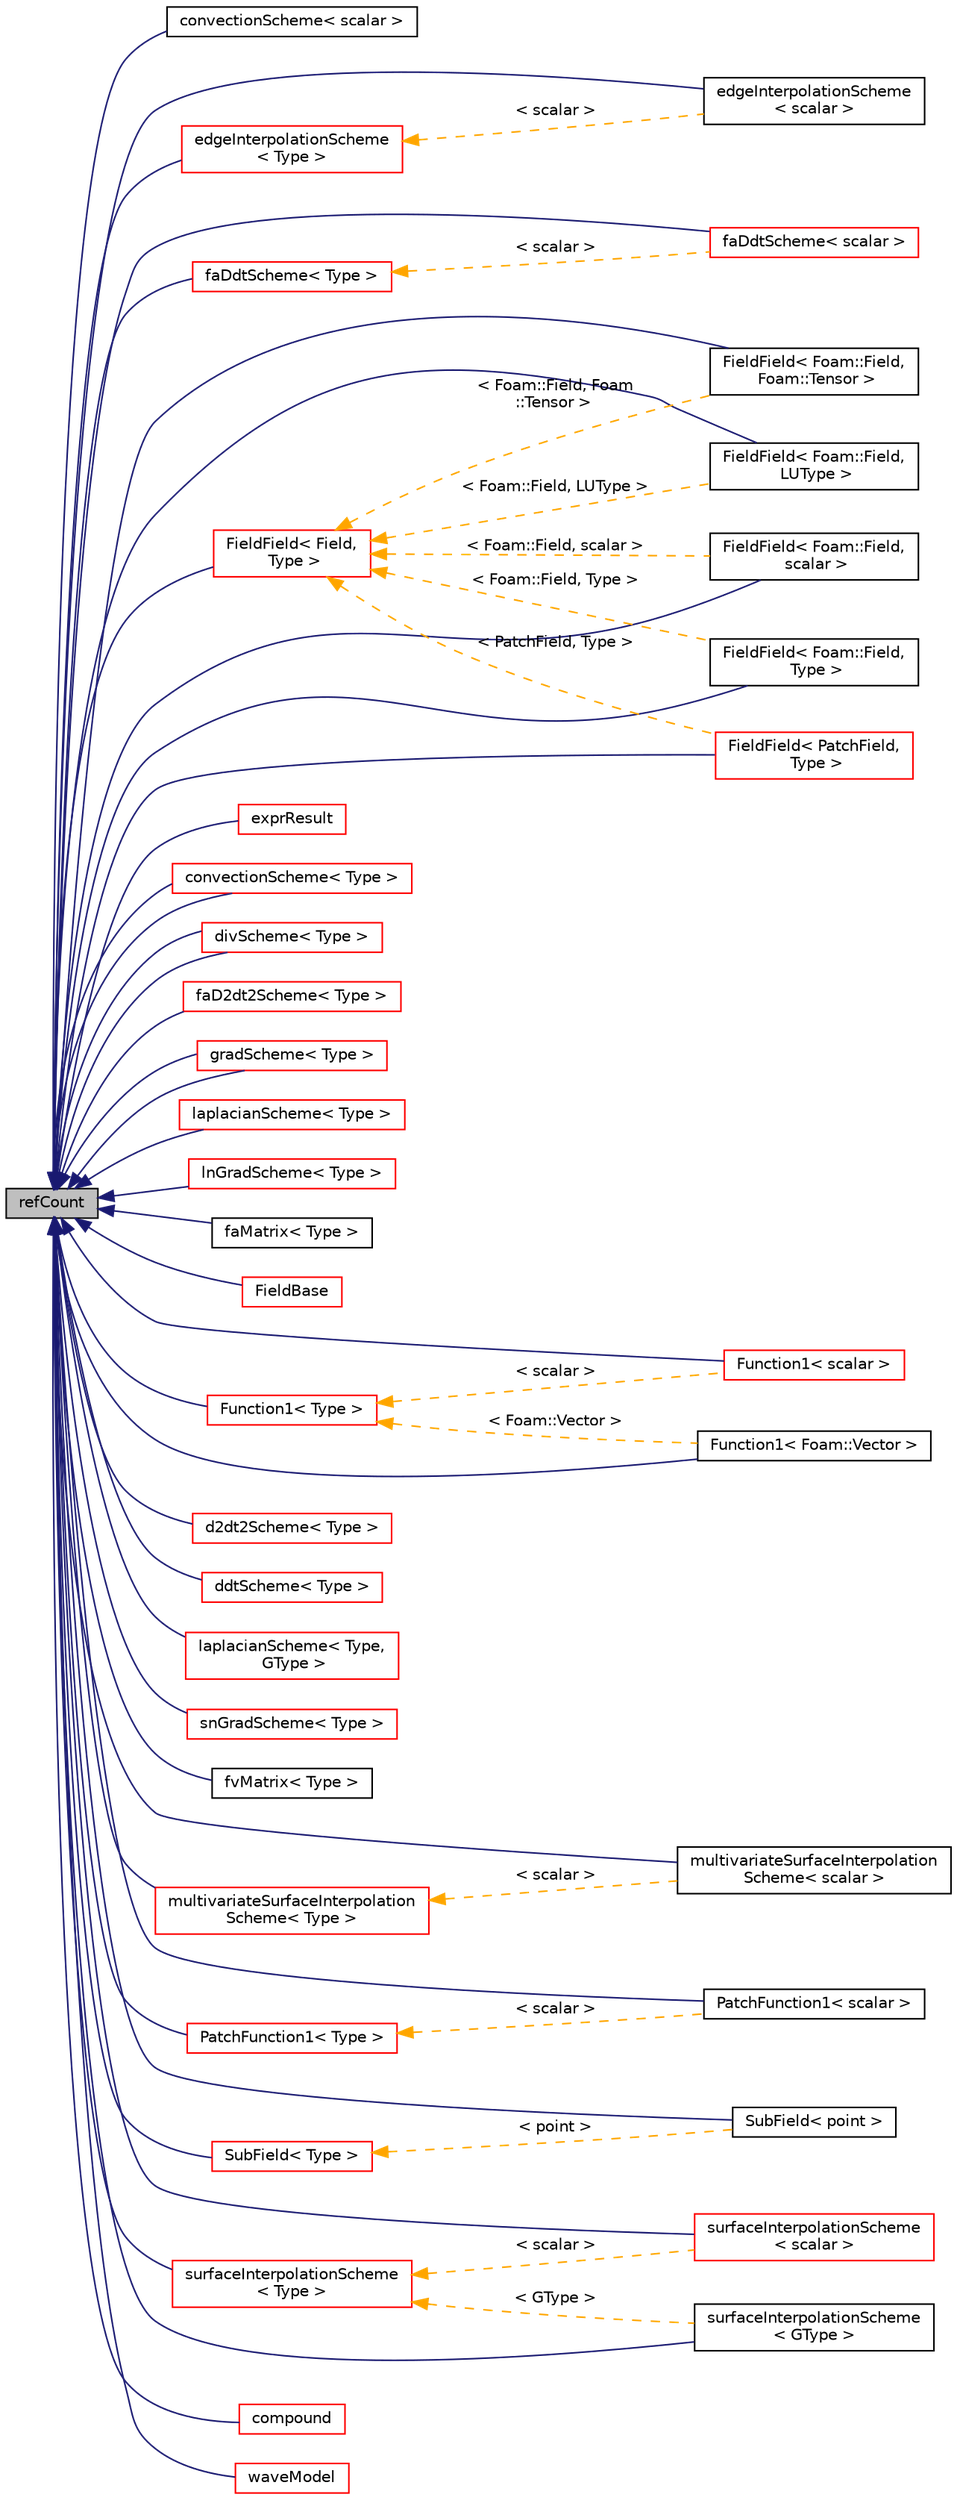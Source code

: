 digraph "refCount"
{
  bgcolor="transparent";
  edge [fontname="Helvetica",fontsize="10",labelfontname="Helvetica",labelfontsize="10"];
  node [fontname="Helvetica",fontsize="10",shape=record];
  rankdir="LR";
  Node1 [label="refCount",height=0.2,width=0.4,color="black", fillcolor="grey75", style="filled" fontcolor="black"];
  Node1 -> Node2 [dir="back",color="midnightblue",fontsize="10",style="solid",fontname="Helvetica"];
  Node2 [label="convectionScheme\< scalar \>",height=0.2,width=0.4,color="black",URL="$classFoam_1_1fv_1_1convectionScheme.html"];
  Node1 -> Node3 [dir="back",color="midnightblue",fontsize="10",style="solid",fontname="Helvetica"];
  Node3 [label="edgeInterpolationScheme\l\< scalar \>",height=0.2,width=0.4,color="black",URL="$classFoam_1_1edgeInterpolationScheme.html"];
  Node1 -> Node4 [dir="back",color="midnightblue",fontsize="10",style="solid",fontname="Helvetica"];
  Node4 [label="faDdtScheme\< scalar \>",height=0.2,width=0.4,color="red",URL="$classFoam_1_1fa_1_1faDdtScheme.html"];
  Node1 -> Node5 [dir="back",color="midnightblue",fontsize="10",style="solid",fontname="Helvetica"];
  Node5 [label="FieldField\< Foam::Field,\l Foam::Tensor \>",height=0.2,width=0.4,color="black",URL="$classFoam_1_1FieldField.html"];
  Node1 -> Node6 [dir="back",color="midnightblue",fontsize="10",style="solid",fontname="Helvetica"];
  Node6 [label="FieldField\< Foam::Field,\l LUType \>",height=0.2,width=0.4,color="black",URL="$classFoam_1_1FieldField.html"];
  Node1 -> Node7 [dir="back",color="midnightblue",fontsize="10",style="solid",fontname="Helvetica"];
  Node7 [label="FieldField\< Foam::Field,\l scalar \>",height=0.2,width=0.4,color="black",URL="$classFoam_1_1FieldField.html"];
  Node1 -> Node8 [dir="back",color="midnightblue",fontsize="10",style="solid",fontname="Helvetica"];
  Node8 [label="FieldField\< Foam::Field,\l Type \>",height=0.2,width=0.4,color="black",URL="$classFoam_1_1FieldField.html"];
  Node1 -> Node9 [dir="back",color="midnightblue",fontsize="10",style="solid",fontname="Helvetica"];
  Node9 [label="FieldField\< PatchField,\l Type \>",height=0.2,width=0.4,color="red",URL="$classFoam_1_1FieldField.html"];
  Node1 -> Node10 [dir="back",color="midnightblue",fontsize="10",style="solid",fontname="Helvetica"];
  Node10 [label="edgeInterpolationScheme\l\< Type \>",height=0.2,width=0.4,color="red",URL="$classFoam_1_1edgeInterpolationScheme.html",tooltip="Abstract base class for edge interpolation schemes. "];
  Node10 -> Node3 [dir="back",color="orange",fontsize="10",style="dashed",label=" \< scalar \>" ,fontname="Helvetica"];
  Node1 -> Node11 [dir="back",color="midnightblue",fontsize="10",style="solid",fontname="Helvetica"];
  Node11 [label="exprResult",height=0.2,width=0.4,color="red",URL="$classFoam_1_1expressions_1_1exprResult.html",tooltip="A polymorphic field/result from evaluating an expression. "];
  Node1 -> Node12 [dir="back",color="midnightblue",fontsize="10",style="solid",fontname="Helvetica"];
  Node12 [label="convectionScheme\< Type \>",height=0.2,width=0.4,color="red",URL="$classFoam_1_1fa_1_1convectionScheme.html",tooltip="Abstract base class for finite area calculus convection schemes. "];
  Node1 -> Node13 [dir="back",color="midnightblue",fontsize="10",style="solid",fontname="Helvetica"];
  Node13 [label="divScheme\< Type \>",height=0.2,width=0.4,color="red",URL="$classFoam_1_1fa_1_1divScheme.html",tooltip="Abstract base class for finite area calculus div schemes. "];
  Node1 -> Node14 [dir="back",color="midnightblue",fontsize="10",style="solid",fontname="Helvetica"];
  Node14 [label="faD2dt2Scheme\< Type \>",height=0.2,width=0.4,color="red",URL="$classFoam_1_1fa_1_1faD2dt2Scheme.html",tooltip="Abstract base class for d2dt2 schemes. "];
  Node1 -> Node15 [dir="back",color="midnightblue",fontsize="10",style="solid",fontname="Helvetica"];
  Node15 [label="faDdtScheme\< Type \>",height=0.2,width=0.4,color="red",URL="$classFoam_1_1fa_1_1faDdtScheme.html"];
  Node15 -> Node4 [dir="back",color="orange",fontsize="10",style="dashed",label=" \< scalar \>" ,fontname="Helvetica"];
  Node1 -> Node16 [dir="back",color="midnightblue",fontsize="10",style="solid",fontname="Helvetica"];
  Node16 [label="gradScheme\< Type \>",height=0.2,width=0.4,color="red",URL="$classFoam_1_1fa_1_1gradScheme.html",tooltip="Abstract base class for finite area calculus gradient schemes. "];
  Node1 -> Node17 [dir="back",color="midnightblue",fontsize="10",style="solid",fontname="Helvetica"];
  Node17 [label="laplacianScheme\< Type \>",height=0.2,width=0.4,color="red",URL="$classFoam_1_1fa_1_1laplacianScheme.html",tooltip="Abstract base class for finite area calculus laplacian schemes. "];
  Node1 -> Node18 [dir="back",color="midnightblue",fontsize="10",style="solid",fontname="Helvetica"];
  Node18 [label="lnGradScheme\< Type \>",height=0.2,width=0.4,color="red",URL="$classFoam_1_1fa_1_1lnGradScheme.html",tooltip="Abstract base class for lnGrad schemes. "];
  Node1 -> Node19 [dir="back",color="midnightblue",fontsize="10",style="solid",fontname="Helvetica"];
  Node19 [label="faMatrix\< Type \>",height=0.2,width=0.4,color="black",URL="$classFoam_1_1faMatrix.html",tooltip="A special matrix type and solver, designed for finite area solutions of scalar equations. Face addressing is used to make all matrix assembly and solution loops vectorise. "];
  Node1 -> Node20 [dir="back",color="midnightblue",fontsize="10",style="solid",fontname="Helvetica"];
  Node20 [label="FieldBase",height=0.2,width=0.4,color="red",URL="$classFoam_1_1FieldBase.html",tooltip="Template invariant parts for Field. "];
  Node1 -> Node21 [dir="back",color="midnightblue",fontsize="10",style="solid",fontname="Helvetica"];
  Node21 [label="FieldField\< Field,\l Type \>",height=0.2,width=0.4,color="red",URL="$classFoam_1_1FieldField.html",tooltip="A field of fields is a PtrList of fields with reference counting. "];
  Node21 -> Node7 [dir="back",color="orange",fontsize="10",style="dashed",label=" \< Foam::Field, scalar \>" ,fontname="Helvetica"];
  Node21 -> Node5 [dir="back",color="orange",fontsize="10",style="dashed",label=" \< Foam::Field, Foam\l::Tensor \>" ,fontname="Helvetica"];
  Node21 -> Node8 [dir="back",color="orange",fontsize="10",style="dashed",label=" \< Foam::Field, Type \>" ,fontname="Helvetica"];
  Node21 -> Node9 [dir="back",color="orange",fontsize="10",style="dashed",label=" \< PatchField, Type \>" ,fontname="Helvetica"];
  Node21 -> Node6 [dir="back",color="orange",fontsize="10",style="dashed",label=" \< Foam::Field, LUType \>" ,fontname="Helvetica"];
  Node1 -> Node22 [dir="back",color="midnightblue",fontsize="10",style="solid",fontname="Helvetica"];
  Node22 [label="Function1\< Type \>",height=0.2,width=0.4,color="red",URL="$classFoam_1_1Function1.html",tooltip="Top level data entry class for use in dictionaries. Provides a mechanism to specify a variable as a c..."];
  Node22 -> Node23 [dir="back",color="orange",fontsize="10",style="dashed",label=" \< scalar \>" ,fontname="Helvetica"];
  Node23 [label="Function1\< scalar \>",height=0.2,width=0.4,color="red",URL="$classFoam_1_1Function1.html"];
  Node22 -> Node24 [dir="back",color="orange",fontsize="10",style="dashed",label=" \< Foam::Vector \>" ,fontname="Helvetica"];
  Node24 [label="Function1\< Foam::Vector \>",height=0.2,width=0.4,color="black",URL="$classFoam_1_1Function1.html"];
  Node1 -> Node12 [dir="back",color="midnightblue",fontsize="10",style="solid",fontname="Helvetica"];
  Node1 -> Node25 [dir="back",color="midnightblue",fontsize="10",style="solid",fontname="Helvetica"];
  Node25 [label="d2dt2Scheme\< Type \>",height=0.2,width=0.4,color="red",URL="$classFoam_1_1fv_1_1d2dt2Scheme.html",tooltip="Abstract base class for finite volume d2dt2 schemes. "];
  Node1 -> Node26 [dir="back",color="midnightblue",fontsize="10",style="solid",fontname="Helvetica"];
  Node26 [label="ddtScheme\< Type \>",height=0.2,width=0.4,color="red",URL="$classFoam_1_1fv_1_1ddtScheme.html",tooltip="Abstract base class for ddt schemes. "];
  Node1 -> Node13 [dir="back",color="midnightblue",fontsize="10",style="solid",fontname="Helvetica"];
  Node1 -> Node16 [dir="back",color="midnightblue",fontsize="10",style="solid",fontname="Helvetica"];
  Node1 -> Node27 [dir="back",color="midnightblue",fontsize="10",style="solid",fontname="Helvetica"];
  Node27 [label="laplacianScheme\< Type,\l GType \>",height=0.2,width=0.4,color="red",URL="$classFoam_1_1fv_1_1laplacianScheme.html",tooltip="Abstract base class for laplacian schemes. "];
  Node1 -> Node28 [dir="back",color="midnightblue",fontsize="10",style="solid",fontname="Helvetica"];
  Node28 [label="snGradScheme\< Type \>",height=0.2,width=0.4,color="red",URL="$classFoam_1_1fv_1_1snGradScheme.html",tooltip="Abstract base class for snGrad schemes. "];
  Node1 -> Node29 [dir="back",color="midnightblue",fontsize="10",style="solid",fontname="Helvetica"];
  Node29 [label="fvMatrix\< Type \>",height=0.2,width=0.4,color="black",URL="$classFoam_1_1fvMatrix.html",tooltip="A special matrix type and solver, designed for finite volume solutions of scalar equations. Face addressing is used to make all matrix assembly and solution loops vectorise. "];
  Node1 -> Node30 [dir="back",color="midnightblue",fontsize="10",style="solid",fontname="Helvetica"];
  Node30 [label="multivariateSurfaceInterpolation\lScheme\< Type \>",height=0.2,width=0.4,color="red",URL="$classFoam_1_1multivariateSurfaceInterpolationScheme.html",tooltip="Abstract base class for multi-variate surface interpolation schemes. "];
  Node30 -> Node31 [dir="back",color="orange",fontsize="10",style="dashed",label=" \< scalar \>" ,fontname="Helvetica"];
  Node31 [label="multivariateSurfaceInterpolation\lScheme\< scalar \>",height=0.2,width=0.4,color="black",URL="$classFoam_1_1multivariateSurfaceInterpolationScheme.html"];
  Node1 -> Node32 [dir="back",color="midnightblue",fontsize="10",style="solid",fontname="Helvetica"];
  Node32 [label="PatchFunction1\< Type \>",height=0.2,width=0.4,color="red",URL="$classFoam_1_1PatchFunction1.html",tooltip="Top level data entry class for use in dictionaries. Provides a mechanism to specify a variable as a c..."];
  Node32 -> Node33 [dir="back",color="orange",fontsize="10",style="dashed",label=" \< scalar \>" ,fontname="Helvetica"];
  Node33 [label="PatchFunction1\< scalar \>",height=0.2,width=0.4,color="black",URL="$classFoam_1_1PatchFunction1.html"];
  Node1 -> Node34 [dir="back",color="midnightblue",fontsize="10",style="solid",fontname="Helvetica"];
  Node34 [label="SubField\< Type \>",height=0.2,width=0.4,color="red",URL="$classFoam_1_1SubField.html",tooltip="SubField is a Field obtained as a section of another Field. "];
  Node34 -> Node35 [dir="back",color="orange",fontsize="10",style="dashed",label=" \< point \>" ,fontname="Helvetica"];
  Node35 [label="SubField\< point \>",height=0.2,width=0.4,color="black",URL="$classFoam_1_1SubField.html"];
  Node1 -> Node36 [dir="back",color="midnightblue",fontsize="10",style="solid",fontname="Helvetica"];
  Node36 [label="surfaceInterpolationScheme\l\< Type \>",height=0.2,width=0.4,color="red",URL="$classFoam_1_1surfaceInterpolationScheme.html",tooltip="Abstract base class for surface interpolation schemes. "];
  Node36 -> Node37 [dir="back",color="orange",fontsize="10",style="dashed",label=" \< scalar \>" ,fontname="Helvetica"];
  Node37 [label="surfaceInterpolationScheme\l\< scalar \>",height=0.2,width=0.4,color="red",URL="$classFoam_1_1surfaceInterpolationScheme.html"];
  Node36 -> Node38 [dir="back",color="orange",fontsize="10",style="dashed",label=" \< GType \>" ,fontname="Helvetica"];
  Node38 [label="surfaceInterpolationScheme\l\< GType \>",height=0.2,width=0.4,color="black",URL="$classFoam_1_1surfaceInterpolationScheme.html"];
  Node1 -> Node39 [dir="back",color="midnightblue",fontsize="10",style="solid",fontname="Helvetica"];
  Node39 [label="compound",height=0.2,width=0.4,color="red",URL="$classFoam_1_1token_1_1compound.html",tooltip="Abstract base class for complex tokens. "];
  Node1 -> Node40 [dir="back",color="midnightblue",fontsize="10",style="solid",fontname="Helvetica"];
  Node40 [label="waveModel",height=0.2,width=0.4,color="red",URL="$classFoam_1_1waveModel.html",tooltip="Base class for waveModels. "];
  Node1 -> Node24 [dir="back",color="midnightblue",fontsize="10",style="solid",fontname="Helvetica"];
  Node1 -> Node23 [dir="back",color="midnightblue",fontsize="10",style="solid",fontname="Helvetica"];
  Node1 -> Node31 [dir="back",color="midnightblue",fontsize="10",style="solid",fontname="Helvetica"];
  Node1 -> Node33 [dir="back",color="midnightblue",fontsize="10",style="solid",fontname="Helvetica"];
  Node1 -> Node35 [dir="back",color="midnightblue",fontsize="10",style="solid",fontname="Helvetica"];
  Node1 -> Node38 [dir="back",color="midnightblue",fontsize="10",style="solid",fontname="Helvetica"];
  Node1 -> Node37 [dir="back",color="midnightblue",fontsize="10",style="solid",fontname="Helvetica"];
}
